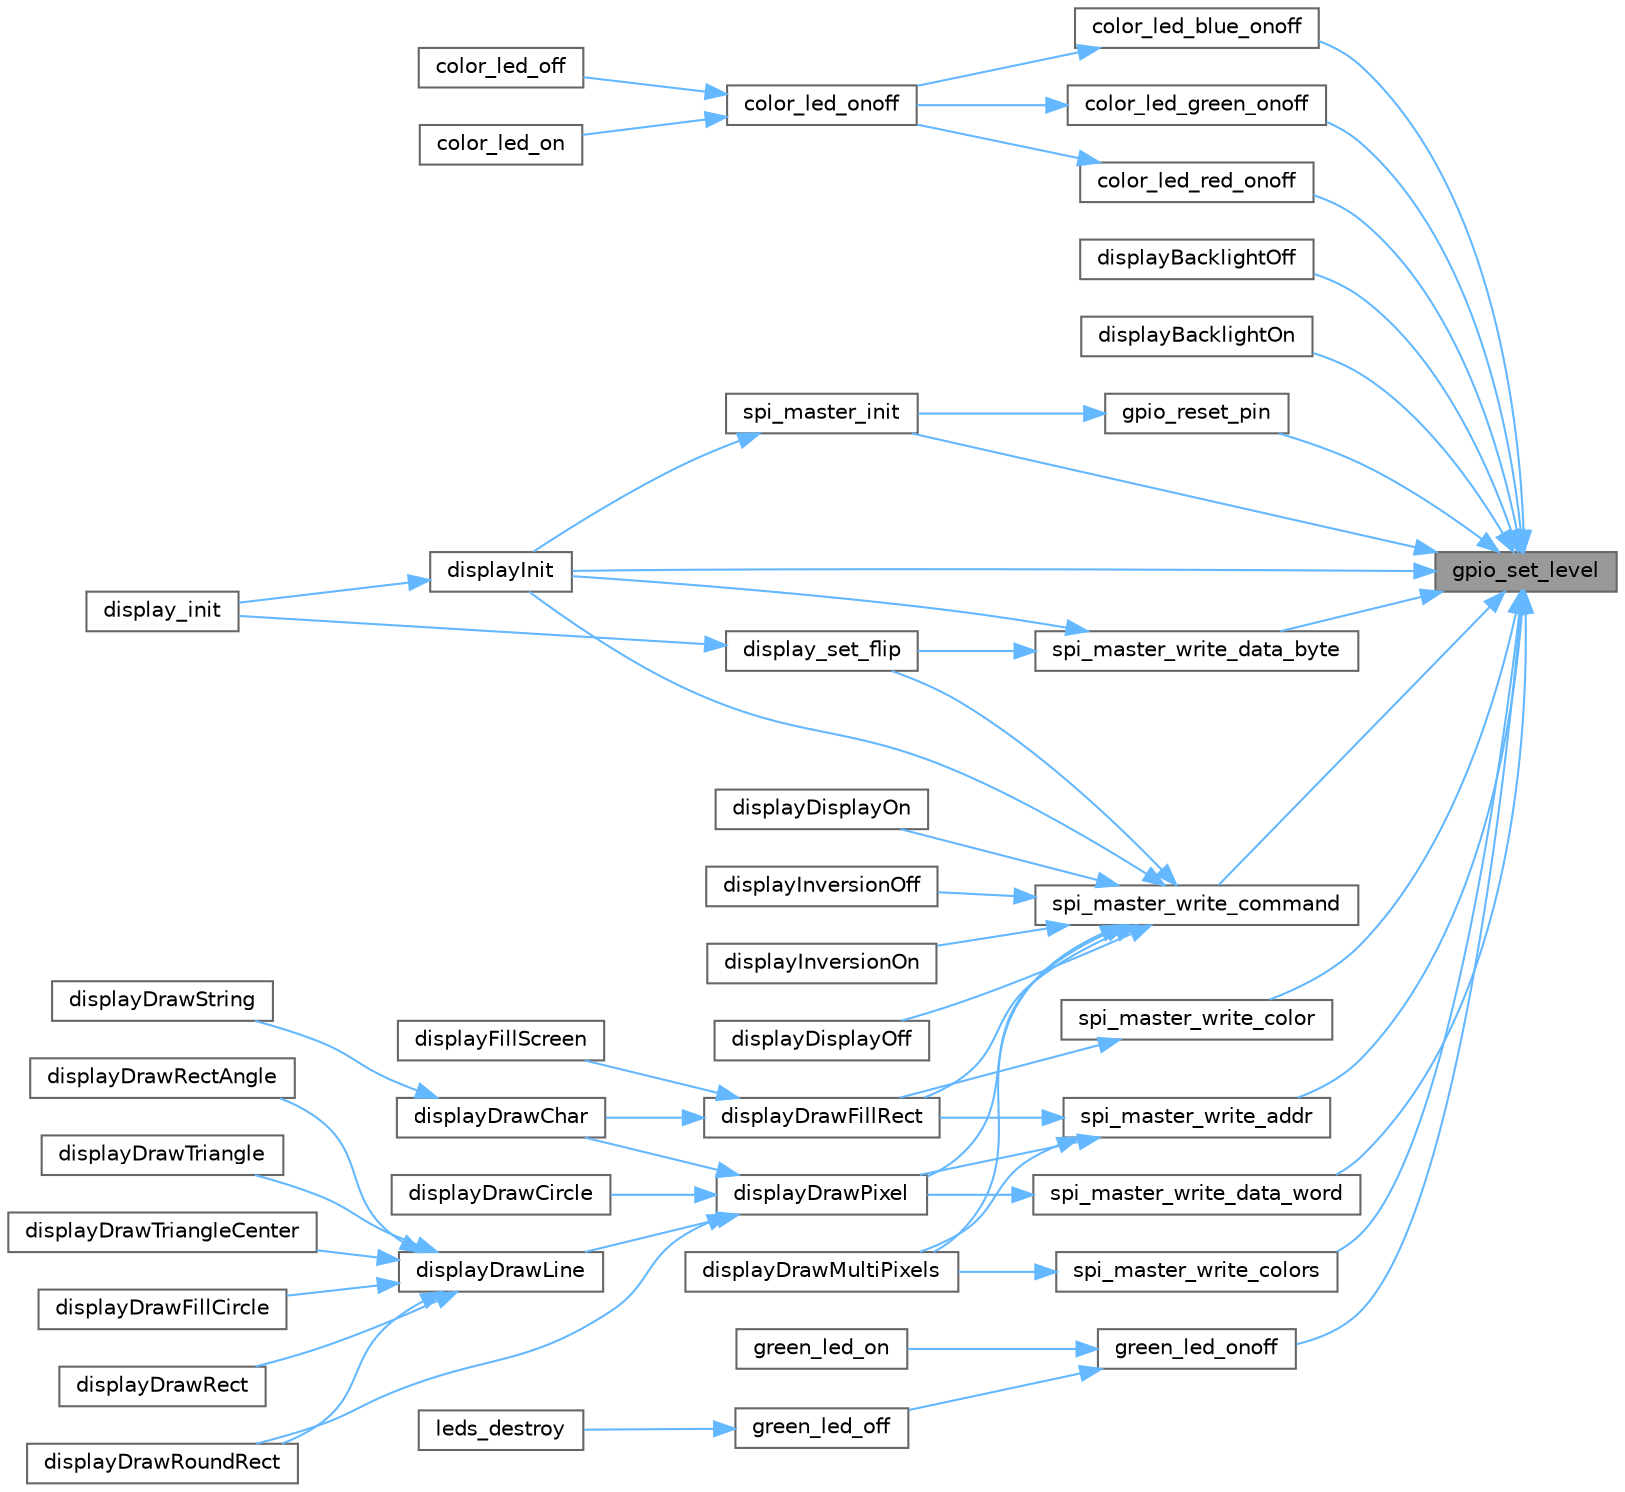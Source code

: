 digraph "gpio_set_level"
{
 // LATEX_PDF_SIZE
  bgcolor="transparent";
  edge [fontname=Helvetica,fontsize=10,labelfontname=Helvetica,labelfontsize=10];
  node [fontname=Helvetica,fontsize=10,shape=box,height=0.2,width=0.4];
  rankdir="RL";
  Node1 [id="Node000001",label="gpio_set_level",height=0.2,width=0.4,color="gray40", fillcolor="grey60", style="filled", fontcolor="black",tooltip="Set the level of the output IO pin. If the pin is configured as input, this function does nothing."];
  Node1 -> Node2 [id="edge1_Node000001_Node000002",dir="back",color="steelblue1",style="solid",tooltip=" "];
  Node2 [id="Node000002",label="color_led_blue_onoff",height=0.2,width=0.4,color="grey40", fillcolor="white", style="filled",URL="$group__LEDS.html#ga692d47d5ac4d6699faf94e76e9b7a4a3",tooltip="Switches on/off the blue component of color LED 0."];
  Node2 -> Node3 [id="edge2_Node000002_Node000003",dir="back",color="steelblue1",style="solid",tooltip=" "];
  Node3 [id="Node000003",label="color_led_onoff",height=0.2,width=0.4,color="grey40", fillcolor="white", style="filled",URL="$group__LEDS.html#ga17a899bd719b38cfad2b6c69dd75b7ef",tooltip="Switches on/off the red/green/blue components of color LED 0."];
  Node3 -> Node4 [id="edge3_Node000003_Node000004",dir="back",color="steelblue1",style="solid",tooltip=" "];
  Node4 [id="Node000004",label="color_led_off",height=0.2,width=0.4,color="grey40", fillcolor="white", style="filled",URL="$group__LEDS.html#ga3684a353eff418c4a8c4c78511696643",tooltip="Set color LED 0 to black. Same as color_led_onoff(LED_OFF, LED_OFF, LED_OFF)."];
  Node3 -> Node5 [id="edge4_Node000003_Node000005",dir="back",color="steelblue1",style="solid",tooltip=" "];
  Node5 [id="Node000005",label="color_led_on",height=0.2,width=0.4,color="grey40", fillcolor="white", style="filled",URL="$group__LEDS.html#ga666cdfc77d5728bb2e3991314a81dc65",tooltip="Set color LED 0 to white. Same as color_led_onoff(LED_ON, LED_ON, LED_ON)."];
  Node1 -> Node6 [id="edge5_Node000001_Node000006",dir="back",color="steelblue1",style="solid",tooltip=" "];
  Node6 [id="Node000006",label="color_led_green_onoff",height=0.2,width=0.4,color="grey40", fillcolor="white", style="filled",URL="$group__LEDS.html#ga82bb7a9d695a458db2b1f62c6af1e7b1",tooltip="Switches on/off the green component of color LED 0."];
  Node6 -> Node3 [id="edge6_Node000006_Node000003",dir="back",color="steelblue1",style="solid",tooltip=" "];
  Node1 -> Node7 [id="edge7_Node000001_Node000007",dir="back",color="steelblue1",style="solid",tooltip=" "];
  Node7 [id="Node000007",label="color_led_red_onoff",height=0.2,width=0.4,color="grey40", fillcolor="white", style="filled",URL="$group__LEDS.html#ga34dee279f15866dcf3444ac236c06dcb",tooltip="Switches on/off the red component of color LED 0."];
  Node7 -> Node3 [id="edge8_Node000007_Node000003",dir="back",color="steelblue1",style="solid",tooltip=" "];
  Node1 -> Node8 [id="edge9_Node000001_Node000008",dir="back",color="steelblue1",style="solid",tooltip=" "];
  Node8 [id="Node000008",label="displayBacklightOff",height=0.2,width=0.4,color="grey40", fillcolor="white", style="filled",URL="$group__DISPLAY.html#gacfd18ade843e35872ae932c942ea7b31",tooltip="Turn off the display backlight."];
  Node1 -> Node9 [id="edge10_Node000001_Node000009",dir="back",color="steelblue1",style="solid",tooltip=" "];
  Node9 [id="Node000009",label="displayBacklightOn",height=0.2,width=0.4,color="grey40", fillcolor="white", style="filled",URL="$group__DISPLAY.html#ga99adebf27ed4e77da85b61ad86f01e13",tooltip="Turn on the display backlight."];
  Node1 -> Node10 [id="edge11_Node000001_Node000010",dir="back",color="steelblue1",style="solid",tooltip=" "];
  Node10 [id="Node000010",label="displayInit",height=0.2,width=0.4,color="grey40", fillcolor="white", style="filled",URL="$display_8c.html#a0b45648ee09abc34633a3e826fba639a",tooltip=" "];
  Node10 -> Node11 [id="edge12_Node000010_Node000011",dir="back",color="steelblue1",style="solid",tooltip=" "];
  Node11 [id="Node000011",label="display_init",height=0.2,width=0.4,color="grey40", fillcolor="white", style="filled",URL="$group__DISPLAY.html#ga63290b40f423efdea8918393f7dad591",tooltip="Initialize the display display."];
  Node1 -> Node12 [id="edge13_Node000001_Node000012",dir="back",color="steelblue1",style="solid",tooltip=" "];
  Node12 [id="Node000012",label="gpio_reset_pin",height=0.2,width=0.4,color="grey40", fillcolor="white", style="filled",URL="$group__GPIO.html#gaf90ef8cd71cfbebb9a0ab85a92a7e9b7",tooltip="Function is currently a no-op placeholder for arduino compatibility."];
  Node12 -> Node13 [id="edge14_Node000012_Node000013",dir="back",color="steelblue1",style="solid",tooltip=" "];
  Node13 [id="Node000013",label="spi_master_init",height=0.2,width=0.4,color="grey40", fillcolor="white", style="filled",URL="$display_8c.html#a1896cc8b3dbceaf375a73e39b3779734",tooltip=" "];
  Node13 -> Node10 [id="edge15_Node000013_Node000010",dir="back",color="steelblue1",style="solid",tooltip=" "];
  Node1 -> Node14 [id="edge16_Node000001_Node000014",dir="back",color="steelblue1",style="solid",tooltip=" "];
  Node14 [id="Node000014",label="green_led_onoff",height=0.2,width=0.4,color="grey40", fillcolor="white", style="filled",URL="$group__LEDS.html#gac45e0ed1821b39737d3387471d6f37f9",tooltip=" "];
  Node14 -> Node15 [id="edge17_Node000014_Node000015",dir="back",color="steelblue1",style="solid",tooltip=" "];
  Node15 [id="Node000015",label="green_led_off",height=0.2,width=0.4,color="grey40", fillcolor="white", style="filled",URL="$group__LEDS.html#ga2f369349851e22f870bd49d595aa507a",tooltip="Same as green_led_onoff(led, LED_OFF). Works in all modes."];
  Node15 -> Node16 [id="edge18_Node000015_Node000016",dir="back",color="steelblue1",style="solid",tooltip=" "];
  Node16 [id="Node000016",label="leds_destroy",height=0.2,width=0.4,color="grey40", fillcolor="white", style="filled",URL="$group__LEDS.html#ga76a9b8042477e7fc4cb0d4dd9ffd3ae5",tooltip=" "];
  Node14 -> Node17 [id="edge19_Node000014_Node000017",dir="back",color="steelblue1",style="solid",tooltip=" "];
  Node17 [id="Node000017",label="green_led_on",height=0.2,width=0.4,color="grey40", fillcolor="white", style="filled",URL="$group__LEDS.html#ga69206476c2ae37f7c29525a318ef79cd",tooltip="Same as green_led_onoff(led, LED_ON). Works in all modes."];
  Node1 -> Node13 [id="edge20_Node000001_Node000013",dir="back",color="steelblue1",style="solid",tooltip=" "];
  Node1 -> Node18 [id="edge21_Node000001_Node000018",dir="back",color="steelblue1",style="solid",tooltip=" "];
  Node18 [id="Node000018",label="spi_master_write_addr",height=0.2,width=0.4,color="grey40", fillcolor="white", style="filled",URL="$display_8c.html#a6eed2e690959fe65c5e5b63808afd2ed",tooltip=" "];
  Node18 -> Node19 [id="edge22_Node000018_Node000019",dir="back",color="steelblue1",style="solid",tooltip=" "];
  Node19 [id="Node000019",label="displayDrawFillRect",height=0.2,width=0.4,color="grey40", fillcolor="white", style="filled",URL="$group__DISPLAY.html#ga1c1688930e03cde2e24c29ad420997ba",tooltip="Draw a filled rectangle to the display."];
  Node19 -> Node20 [id="edge23_Node000019_Node000020",dir="back",color="steelblue1",style="solid",tooltip=" "];
  Node20 [id="Node000020",label="displayDrawChar",height=0.2,width=0.4,color="grey40", fillcolor="white", style="filled",URL="$group__DISPLAY.html#ga8a92d604ad9c6f72684a0d0679cb04bf",tooltip="Draws a character on the given coordinates of the display."];
  Node20 -> Node21 [id="edge24_Node000020_Node000021",dir="back",color="steelblue1",style="solid",tooltip=" "];
  Node21 [id="Node000021",label="displayDrawString",height=0.2,width=0.4,color="grey40", fillcolor="white", style="filled",URL="$group__DISPLAY.html#ga0cf83239824624d1a311a74613194ad0",tooltip="Function to draw a string on the display."];
  Node19 -> Node22 [id="edge25_Node000019_Node000022",dir="back",color="steelblue1",style="solid",tooltip=" "];
  Node22 [id="Node000022",label="displayFillScreen",height=0.2,width=0.4,color="grey40", fillcolor="white", style="filled",URL="$group__DISPLAY.html#gac8caa3499c1a3f4a26dccfb839ba0255",tooltip="Fill entire display with a single color using the ldcDrawFillRect function."];
  Node18 -> Node23 [id="edge26_Node000018_Node000023",dir="back",color="steelblue1",style="solid",tooltip=" "];
  Node23 [id="Node000023",label="displayDrawMultiPixels",height=0.2,width=0.4,color="grey40", fillcolor="white", style="filled",URL="$display_8c.html#adf526f5ef51e463fe18207554e4a1b4d",tooltip=" "];
  Node18 -> Node24 [id="edge27_Node000018_Node000024",dir="back",color="steelblue1",style="solid",tooltip=" "];
  Node24 [id="Node000024",label="displayDrawPixel",height=0.2,width=0.4,color="grey40", fillcolor="white", style="filled",URL="$group__DISPLAY.html#gaeae5a9ba9c5f7b780544cf28ce8c9eff",tooltip="Draw a single pixel to the display."];
  Node24 -> Node20 [id="edge28_Node000024_Node000020",dir="back",color="steelblue1",style="solid",tooltip=" "];
  Node24 -> Node25 [id="edge29_Node000024_Node000025",dir="back",color="steelblue1",style="solid",tooltip=" "];
  Node25 [id="Node000025",label="displayDrawCircle",height=0.2,width=0.4,color="grey40", fillcolor="white", style="filled",URL="$group__DISPLAY.html#gab324776dd38a2a66365ddc20172c6fcb",tooltip="Draw a circle without infill on the display."];
  Node24 -> Node26 [id="edge30_Node000024_Node000026",dir="back",color="steelblue1",style="solid",tooltip=" "];
  Node26 [id="Node000026",label="displayDrawLine",height=0.2,width=0.4,color="grey40", fillcolor="white", style="filled",URL="$group__DISPLAY.html#ga80ea5d257614d01bf5cda9a630768dbb",tooltip="Draw a line from two coordinates."];
  Node26 -> Node27 [id="edge31_Node000026_Node000027",dir="back",color="steelblue1",style="solid",tooltip=" "];
  Node27 [id="Node000027",label="displayDrawFillCircle",height=0.2,width=0.4,color="grey40", fillcolor="white", style="filled",URL="$group__DISPLAY.html#gafa1ff5f384f54a67f926e199ff818114",tooltip="Draw a circle with infill on the display."];
  Node26 -> Node28 [id="edge32_Node000026_Node000028",dir="back",color="steelblue1",style="solid",tooltip=" "];
  Node28 [id="Node000028",label="displayDrawRect",height=0.2,width=0.4,color="grey40", fillcolor="white", style="filled",URL="$group__DISPLAY.html#ga56176a770a264c0d2de17a0d5b6ba1fa",tooltip="Draw a filled rectangle."];
  Node26 -> Node29 [id="edge33_Node000026_Node000029",dir="back",color="steelblue1",style="solid",tooltip=" "];
  Node29 [id="Node000029",label="displayDrawRectAngle",height=0.2,width=0.4,color="grey40", fillcolor="white", style="filled",URL="$group__DISPLAY.html#gaf018a8da224cefed55444294209768af",tooltip="Draws a rectangle with rounded corners at a specified angle on the display."];
  Node26 -> Node30 [id="edge34_Node000026_Node000030",dir="back",color="steelblue1",style="solid",tooltip=" "];
  Node30 [id="Node000030",label="displayDrawRoundRect",height=0.2,width=0.4,color="grey40", fillcolor="white", style="filled",URL="$group__DISPLAY.html#ga84dba9b6c5b9684448c7bb8823d0907d",tooltip="Draw a rectangle with rounded angles."];
  Node26 -> Node31 [id="edge35_Node000026_Node000031",dir="back",color="steelblue1",style="solid",tooltip=" "];
  Node31 [id="Node000031",label="displayDrawTriangle",height=0.2,width=0.4,color="grey40", fillcolor="white", style="filled",URL="$group__DISPLAY.html#ga4be3f426f9b3f5a2eeb5aca6997804c7",tooltip="Draw a triangle without infill between the three given points in the given color."];
  Node26 -> Node32 [id="edge36_Node000026_Node000032",dir="back",color="steelblue1",style="solid",tooltip=" "];
  Node32 [id="Node000032",label="displayDrawTriangleCenter",height=0.2,width=0.4,color="grey40", fillcolor="white", style="filled",URL="$group__DISPLAY.html#gafaaa5373cd6d91adfcde95f18aabef77",tooltip="Draws a triangle at a specified angle on the display."];
  Node24 -> Node30 [id="edge37_Node000024_Node000030",dir="back",color="steelblue1",style="solid",tooltip=" "];
  Node1 -> Node33 [id="edge38_Node000001_Node000033",dir="back",color="steelblue1",style="solid",tooltip=" "];
  Node33 [id="Node000033",label="spi_master_write_color",height=0.2,width=0.4,color="grey40", fillcolor="white", style="filled",URL="$display_8c.html#a729094cfa819a15b43bfd161288f10d7",tooltip=" "];
  Node33 -> Node19 [id="edge39_Node000033_Node000019",dir="back",color="steelblue1",style="solid",tooltip=" "];
  Node1 -> Node34 [id="edge40_Node000001_Node000034",dir="back",color="steelblue1",style="solid",tooltip=" "];
  Node34 [id="Node000034",label="spi_master_write_colors",height=0.2,width=0.4,color="grey40", fillcolor="white", style="filled",URL="$display_8c.html#ad9cb217c1b16c4842092bc4394d6240f",tooltip=" "];
  Node34 -> Node23 [id="edge41_Node000034_Node000023",dir="back",color="steelblue1",style="solid",tooltip=" "];
  Node1 -> Node35 [id="edge42_Node000001_Node000035",dir="back",color="steelblue1",style="solid",tooltip=" "];
  Node35 [id="Node000035",label="spi_master_write_command",height=0.2,width=0.4,color="grey40", fillcolor="white", style="filled",URL="$display_8c.html#a59d25920920ebea3da54ebbf4fd8493c",tooltip=" "];
  Node35 -> Node36 [id="edge43_Node000035_Node000036",dir="back",color="steelblue1",style="solid",tooltip=" "];
  Node36 [id="Node000036",label="display_set_flip",height=0.2,width=0.4,color="grey40", fillcolor="white", style="filled",URL="$group__DISPLAY.html#ga10ab8b136075cbc18b78bcc908065f7b",tooltip="Flip the drawing off the screen."];
  Node36 -> Node11 [id="edge44_Node000036_Node000011",dir="back",color="steelblue1",style="solid",tooltip=" "];
  Node35 -> Node37 [id="edge45_Node000035_Node000037",dir="back",color="steelblue1",style="solid",tooltip=" "];
  Node37 [id="Node000037",label="displayDisplayOff",height=0.2,width=0.4,color="grey40", fillcolor="white", style="filled",URL="$group__DISPLAY.html#ga780fc9d0cab6ce28cc16407406cdc80e",tooltip="Turn off the display."];
  Node35 -> Node38 [id="edge46_Node000035_Node000038",dir="back",color="steelblue1",style="solid",tooltip=" "];
  Node38 [id="Node000038",label="displayDisplayOn",height=0.2,width=0.4,color="grey40", fillcolor="white", style="filled",URL="$group__DISPLAY.html#gad11fe33a674394cb12a805d9327a3e64",tooltip="Initialize DISPLAY screen."];
  Node35 -> Node19 [id="edge47_Node000035_Node000019",dir="back",color="steelblue1",style="solid",tooltip=" "];
  Node35 -> Node23 [id="edge48_Node000035_Node000023",dir="back",color="steelblue1",style="solid",tooltip=" "];
  Node35 -> Node24 [id="edge49_Node000035_Node000024",dir="back",color="steelblue1",style="solid",tooltip=" "];
  Node35 -> Node10 [id="edge50_Node000035_Node000010",dir="back",color="steelblue1",style="solid",tooltip=" "];
  Node35 -> Node39 [id="edge51_Node000035_Node000039",dir="back",color="steelblue1",style="solid",tooltip=" "];
  Node39 [id="Node000039",label="displayInversionOff",height=0.2,width=0.4,color="grey40", fillcolor="white", style="filled",URL="$group__DISPLAY.html#ga81b523ca85946eeb59d50ab869cdafc0",tooltip="Turn off inversion of the colors."];
  Node35 -> Node40 [id="edge52_Node000035_Node000040",dir="back",color="steelblue1",style="solid",tooltip=" "];
  Node40 [id="Node000040",label="displayInversionOn",height=0.2,width=0.4,color="grey40", fillcolor="white", style="filled",URL="$group__DISPLAY.html#ga89538efeb5ef838358b0b46f63921a90",tooltip="Turn on inversion of the colors."];
  Node1 -> Node41 [id="edge53_Node000001_Node000041",dir="back",color="steelblue1",style="solid",tooltip=" "];
  Node41 [id="Node000041",label="spi_master_write_data_byte",height=0.2,width=0.4,color="grey40", fillcolor="white", style="filled",URL="$display_8c.html#ad45a794f425f39fb235f98a062839ccb",tooltip=" "];
  Node41 -> Node36 [id="edge54_Node000041_Node000036",dir="back",color="steelblue1",style="solid",tooltip=" "];
  Node41 -> Node10 [id="edge55_Node000041_Node000010",dir="back",color="steelblue1",style="solid",tooltip=" "];
  Node1 -> Node42 [id="edge56_Node000001_Node000042",dir="back",color="steelblue1",style="solid",tooltip=" "];
  Node42 [id="Node000042",label="spi_master_write_data_word",height=0.2,width=0.4,color="grey40", fillcolor="white", style="filled",URL="$display_8c.html#a83fc1cb5de388a258140bfe114c9c07b",tooltip=" "];
  Node42 -> Node24 [id="edge57_Node000042_Node000024",dir="back",color="steelblue1",style="solid",tooltip=" "];
}
